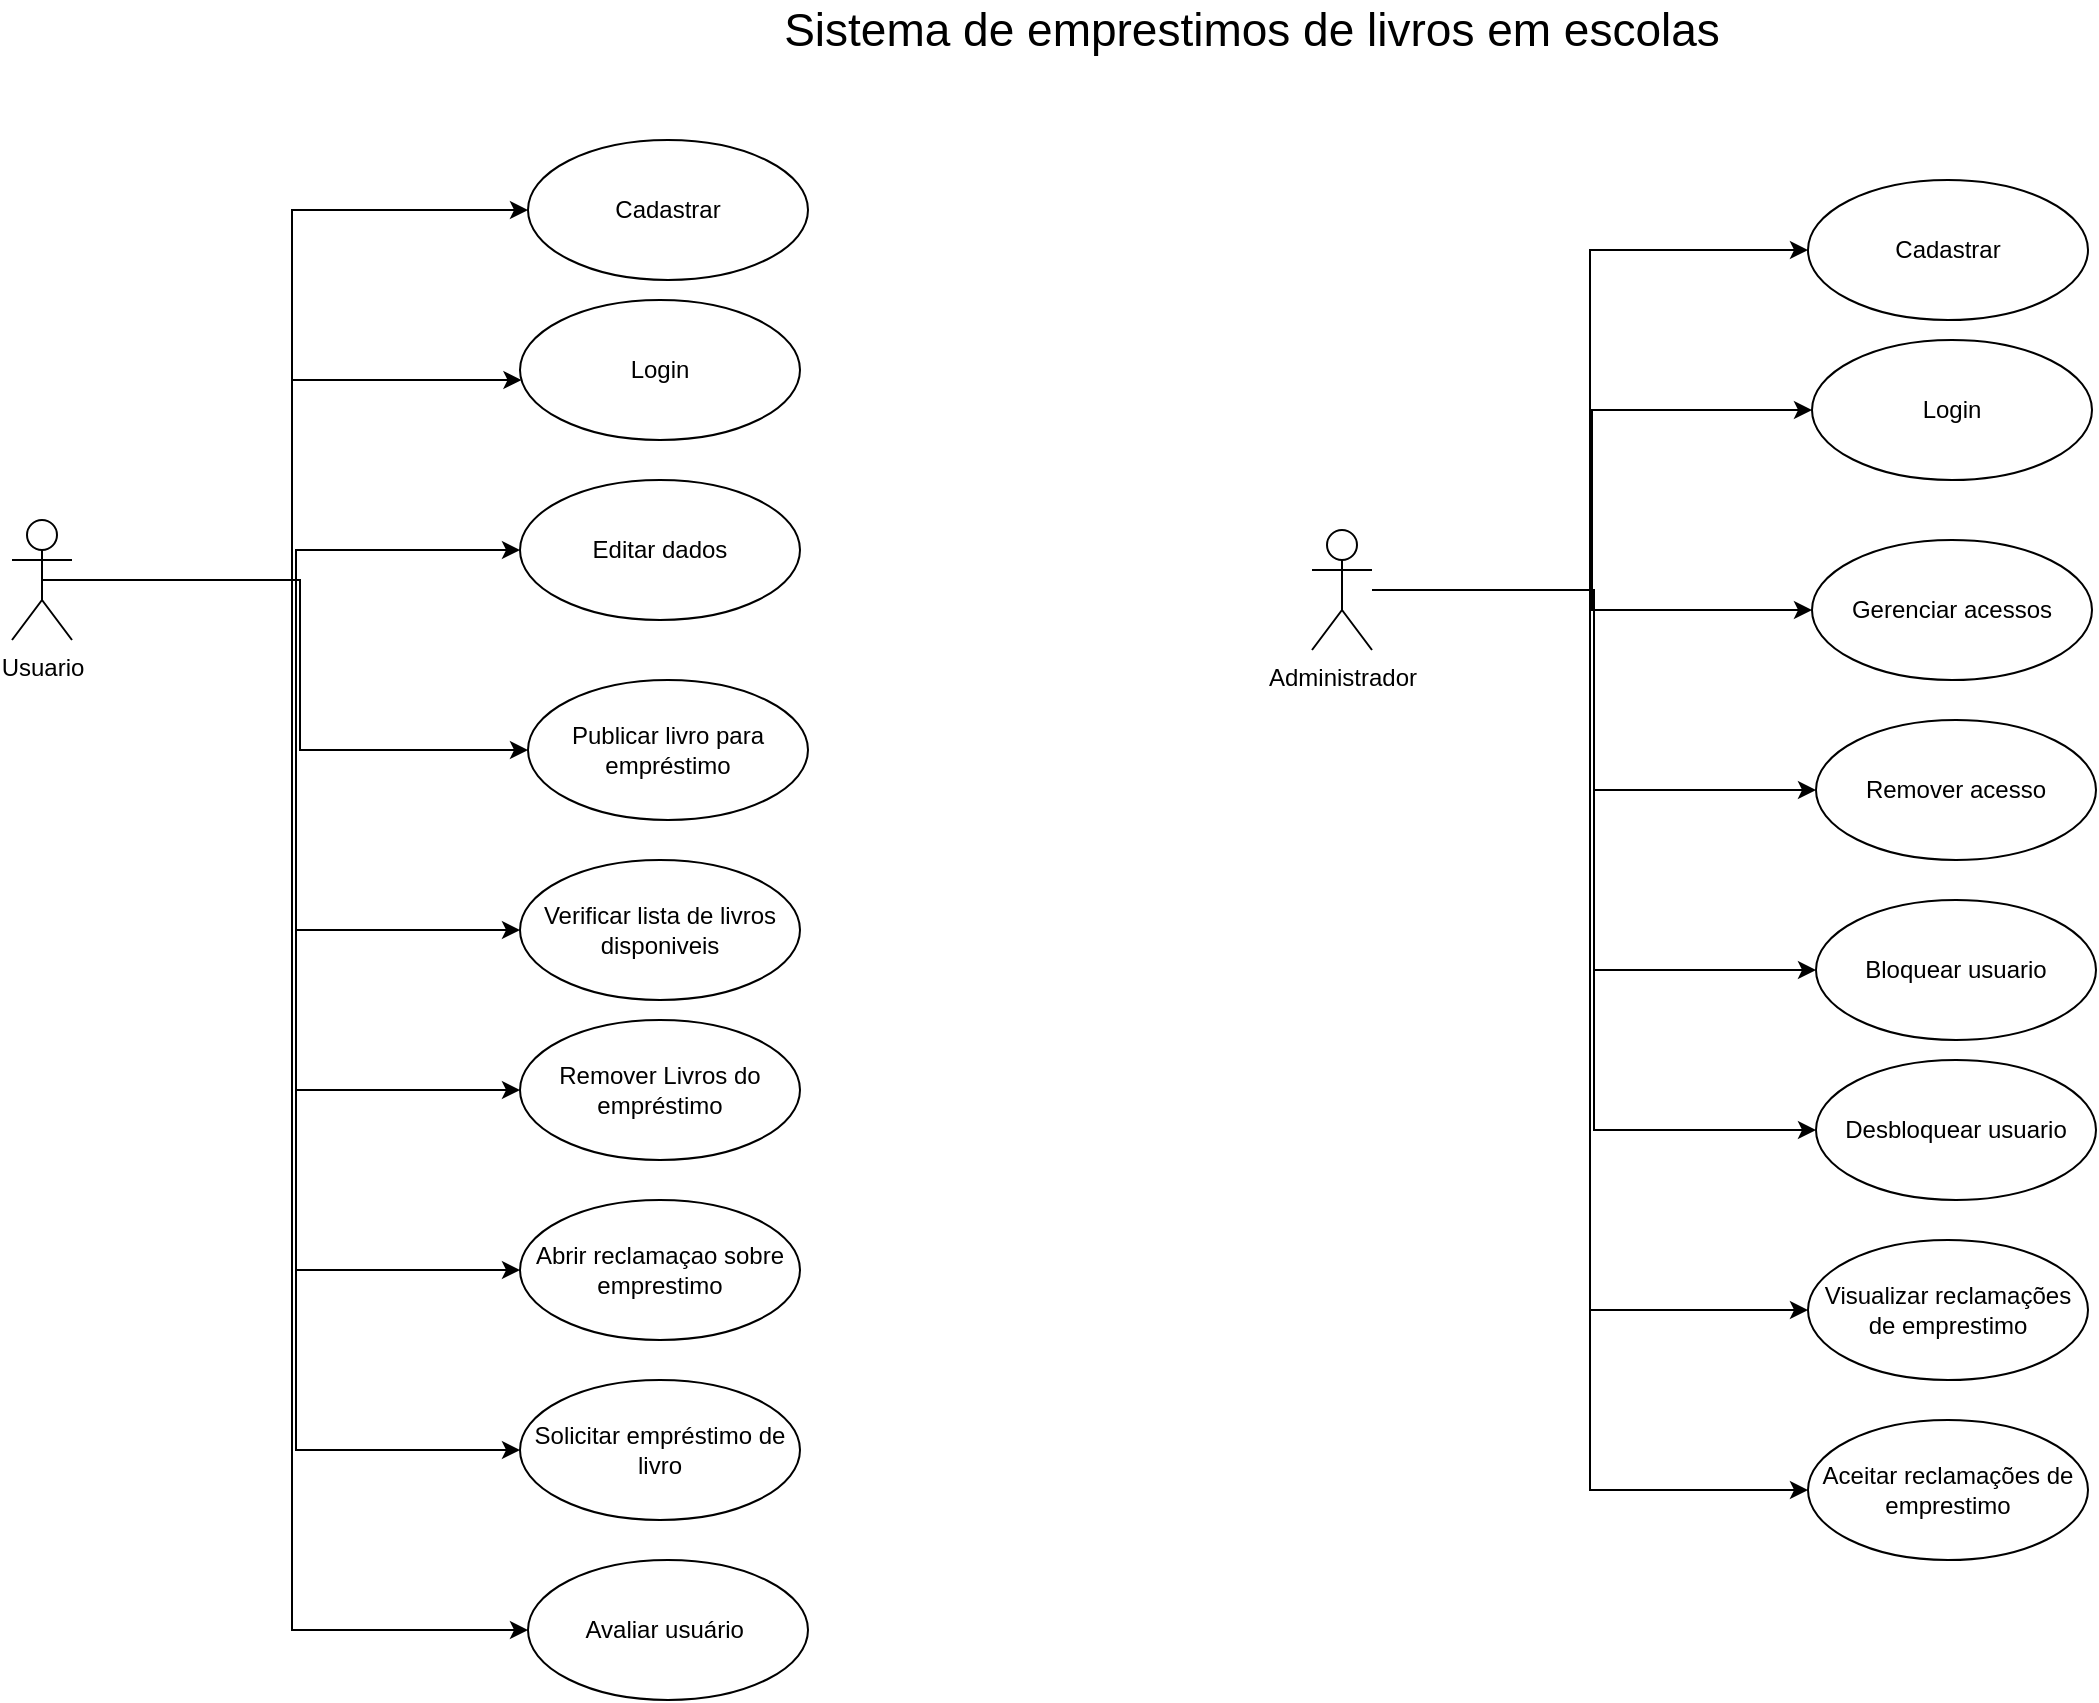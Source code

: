 <mxfile version="24.2.5" type="device" pages="2">
  <diagram id="8o7leehhzJAlqTiegunU" name="Caso de uso">
    <mxGraphModel dx="1857" dy="1107" grid="1" gridSize="10" guides="1" tooltips="1" connect="1" arrows="1" fold="1" page="1" pageScale="1" pageWidth="827" pageHeight="1169" math="0" shadow="0">
      <root>
        <mxCell id="0" />
        <mxCell id="1" parent="0" />
        <mxCell id="G9wo8DBGtmYAE2utD55X-15" style="edgeStyle=orthogonalEdgeStyle;rounded=0;orthogonalLoop=1;jettySize=auto;html=1;entryX=0;entryY=0.5;entryDx=0;entryDy=0;" edge="1" parent="1" source="G9wo8DBGtmYAE2utD55X-1" target="G9wo8DBGtmYAE2utD55X-7">
          <mxGeometry relative="1" as="geometry">
            <Array as="points">
              <mxPoint x="450" y="370" />
              <mxPoint x="450" y="185" />
            </Array>
          </mxGeometry>
        </mxCell>
        <mxCell id="G9wo8DBGtmYAE2utD55X-16" style="edgeStyle=orthogonalEdgeStyle;rounded=0;orthogonalLoop=1;jettySize=auto;html=1;" edge="1" parent="1" source="G9wo8DBGtmYAE2utD55X-1" target="G9wo8DBGtmYAE2utD55X-6">
          <mxGeometry relative="1" as="geometry">
            <Array as="points">
              <mxPoint x="450" y="370" />
              <mxPoint x="450" y="270" />
            </Array>
          </mxGeometry>
        </mxCell>
        <mxCell id="G9wo8DBGtmYAE2utD55X-17" style="edgeStyle=orthogonalEdgeStyle;rounded=0;orthogonalLoop=1;jettySize=auto;html=1;entryX=0;entryY=0.5;entryDx=0;entryDy=0;" edge="1" parent="1" source="G9wo8DBGtmYAE2utD55X-1" target="G9wo8DBGtmYAE2utD55X-8">
          <mxGeometry relative="1" as="geometry" />
        </mxCell>
        <mxCell id="G9wo8DBGtmYAE2utD55X-18" style="edgeStyle=orthogonalEdgeStyle;rounded=0;orthogonalLoop=1;jettySize=auto;html=1;entryX=0;entryY=0.5;entryDx=0;entryDy=0;" edge="1" parent="1" source="G9wo8DBGtmYAE2utD55X-1" target="G9wo8DBGtmYAE2utD55X-12">
          <mxGeometry relative="1" as="geometry" />
        </mxCell>
        <mxCell id="G9wo8DBGtmYAE2utD55X-19" style="edgeStyle=orthogonalEdgeStyle;rounded=0;orthogonalLoop=1;jettySize=auto;html=1;entryX=0;entryY=0.5;entryDx=0;entryDy=0;" edge="1" parent="1" source="G9wo8DBGtmYAE2utD55X-1" target="G9wo8DBGtmYAE2utD55X-9">
          <mxGeometry relative="1" as="geometry" />
        </mxCell>
        <mxCell id="G9wo8DBGtmYAE2utD55X-20" style="edgeStyle=orthogonalEdgeStyle;rounded=0;orthogonalLoop=1;jettySize=auto;html=1;exitX=0.5;exitY=0.5;exitDx=0;exitDy=0;exitPerimeter=0;entryX=0;entryY=0.5;entryDx=0;entryDy=0;" edge="1" parent="1" source="G9wo8DBGtmYAE2utD55X-1" target="G9wo8DBGtmYAE2utD55X-10">
          <mxGeometry relative="1" as="geometry" />
        </mxCell>
        <mxCell id="G9wo8DBGtmYAE2utD55X-25" style="edgeStyle=orthogonalEdgeStyle;rounded=0;orthogonalLoop=1;jettySize=auto;html=1;entryX=0;entryY=0.5;entryDx=0;entryDy=0;" edge="1" parent="1" source="G9wo8DBGtmYAE2utD55X-1" target="G9wo8DBGtmYAE2utD55X-24">
          <mxGeometry relative="1" as="geometry">
            <Array as="points">
              <mxPoint x="450" y="370" />
              <mxPoint x="450" y="895" />
            </Array>
          </mxGeometry>
        </mxCell>
        <mxCell id="G9wo8DBGtmYAE2utD55X-29" style="edgeStyle=orthogonalEdgeStyle;rounded=0;orthogonalLoop=1;jettySize=auto;html=1;" edge="1" parent="1" source="G9wo8DBGtmYAE2utD55X-1" target="G9wo8DBGtmYAE2utD55X-28">
          <mxGeometry relative="1" as="geometry" />
        </mxCell>
        <mxCell id="G9wo8DBGtmYAE2utD55X-31" style="edgeStyle=orthogonalEdgeStyle;rounded=0;orthogonalLoop=1;jettySize=auto;html=1;entryX=0;entryY=0.5;entryDx=0;entryDy=0;" edge="1" parent="1" source="G9wo8DBGtmYAE2utD55X-1" target="G9wo8DBGtmYAE2utD55X-30">
          <mxGeometry relative="1" as="geometry" />
        </mxCell>
        <mxCell id="G9wo8DBGtmYAE2utD55X-1" value="Usuario" style="shape=umlActor;verticalLabelPosition=bottom;verticalAlign=top;html=1;" vertex="1" parent="1">
          <mxGeometry x="310" y="340" width="30" height="60" as="geometry" />
        </mxCell>
        <mxCell id="G9wo8DBGtmYAE2utD55X-21" style="edgeStyle=orthogonalEdgeStyle;rounded=0;orthogonalLoop=1;jettySize=auto;html=1;entryX=0;entryY=0.5;entryDx=0;entryDy=0;" edge="1" parent="1" source="G9wo8DBGtmYAE2utD55X-2" target="G9wo8DBGtmYAE2utD55X-5">
          <mxGeometry relative="1" as="geometry" />
        </mxCell>
        <mxCell id="G9wo8DBGtmYAE2utD55X-35" style="edgeStyle=orthogonalEdgeStyle;rounded=0;orthogonalLoop=1;jettySize=auto;html=1;entryX=0;entryY=0.5;entryDx=0;entryDy=0;" edge="1" parent="1" source="G9wo8DBGtmYAE2utD55X-2" target="G9wo8DBGtmYAE2utD55X-26">
          <mxGeometry relative="1" as="geometry" />
        </mxCell>
        <mxCell id="G9wo8DBGtmYAE2utD55X-36" style="edgeStyle=orthogonalEdgeStyle;rounded=0;orthogonalLoop=1;jettySize=auto;html=1;entryX=0;entryY=0.5;entryDx=0;entryDy=0;" edge="1" parent="1" source="G9wo8DBGtmYAE2utD55X-2" target="G9wo8DBGtmYAE2utD55X-27">
          <mxGeometry relative="1" as="geometry" />
        </mxCell>
        <mxCell id="G9wo8DBGtmYAE2utD55X-37" style="edgeStyle=orthogonalEdgeStyle;rounded=0;orthogonalLoop=1;jettySize=auto;html=1;entryX=0;entryY=0.5;entryDx=0;entryDy=0;" edge="1" parent="1" source="G9wo8DBGtmYAE2utD55X-2" target="G9wo8DBGtmYAE2utD55X-32">
          <mxGeometry relative="1" as="geometry" />
        </mxCell>
        <mxCell id="G9wo8DBGtmYAE2utD55X-38" style="edgeStyle=orthogonalEdgeStyle;rounded=0;orthogonalLoop=1;jettySize=auto;html=1;entryX=0;entryY=0.5;entryDx=0;entryDy=0;" edge="1" parent="1" source="G9wo8DBGtmYAE2utD55X-2" target="G9wo8DBGtmYAE2utD55X-33">
          <mxGeometry relative="1" as="geometry" />
        </mxCell>
        <mxCell id="G9wo8DBGtmYAE2utD55X-44" style="edgeStyle=orthogonalEdgeStyle;rounded=0;orthogonalLoop=1;jettySize=auto;html=1;entryX=0;entryY=0.5;entryDx=0;entryDy=0;" edge="1" parent="1" source="G9wo8DBGtmYAE2utD55X-2" target="G9wo8DBGtmYAE2utD55X-42">
          <mxGeometry relative="1" as="geometry" />
        </mxCell>
        <mxCell id="G9wo8DBGtmYAE2utD55X-45" style="edgeStyle=orthogonalEdgeStyle;rounded=0;orthogonalLoop=1;jettySize=auto;html=1;entryX=0;entryY=0.5;entryDx=0;entryDy=0;" edge="1" parent="1" source="G9wo8DBGtmYAE2utD55X-2" target="G9wo8DBGtmYAE2utD55X-43">
          <mxGeometry relative="1" as="geometry">
            <Array as="points">
              <mxPoint x="1100" y="375" />
              <mxPoint x="1100" y="285" />
            </Array>
          </mxGeometry>
        </mxCell>
        <mxCell id="G9wo8DBGtmYAE2utD55X-47" style="edgeStyle=orthogonalEdgeStyle;rounded=0;orthogonalLoop=1;jettySize=auto;html=1;entryX=0;entryY=0.5;entryDx=0;entryDy=0;" edge="1" parent="1" source="G9wo8DBGtmYAE2utD55X-2" target="G9wo8DBGtmYAE2utD55X-46">
          <mxGeometry relative="1" as="geometry" />
        </mxCell>
        <mxCell id="G9wo8DBGtmYAE2utD55X-2" value="Administrador" style="shape=umlActor;verticalLabelPosition=bottom;verticalAlign=top;html=1;" vertex="1" parent="1">
          <mxGeometry x="960" y="345" width="30" height="60" as="geometry" />
        </mxCell>
        <mxCell id="G9wo8DBGtmYAE2utD55X-5" value="Remover acesso" style="ellipse;whiteSpace=wrap;html=1;" vertex="1" parent="1">
          <mxGeometry x="1212" y="440" width="140" height="70" as="geometry" />
        </mxCell>
        <mxCell id="G9wo8DBGtmYAE2utD55X-6" value="Login" style="ellipse;whiteSpace=wrap;html=1;" vertex="1" parent="1">
          <mxGeometry x="564" y="230" width="140" height="70" as="geometry" />
        </mxCell>
        <mxCell id="G9wo8DBGtmYAE2utD55X-7" value="Cadastrar" style="ellipse;whiteSpace=wrap;html=1;" vertex="1" parent="1">
          <mxGeometry x="568" y="150" width="140" height="70" as="geometry" />
        </mxCell>
        <mxCell id="G9wo8DBGtmYAE2utD55X-8" value="Publicar livro para empréstimo" style="ellipse;whiteSpace=wrap;html=1;" vertex="1" parent="1">
          <mxGeometry x="568" y="420" width="140" height="70" as="geometry" />
        </mxCell>
        <mxCell id="G9wo8DBGtmYAE2utD55X-9" value="Remover Livros do empréstimo" style="ellipse;whiteSpace=wrap;html=1;" vertex="1" parent="1">
          <mxGeometry x="564" y="590" width="140" height="70" as="geometry" />
        </mxCell>
        <mxCell id="G9wo8DBGtmYAE2utD55X-10" value="Solicitar empréstimo de livro" style="ellipse;whiteSpace=wrap;html=1;" vertex="1" parent="1">
          <mxGeometry x="564" y="770" width="140" height="70" as="geometry" />
        </mxCell>
        <mxCell id="G9wo8DBGtmYAE2utD55X-12" value="Verificar lista de livros disponiveis" style="ellipse;whiteSpace=wrap;html=1;" vertex="1" parent="1">
          <mxGeometry x="564" y="510" width="140" height="70" as="geometry" />
        </mxCell>
        <mxCell id="G9wo8DBGtmYAE2utD55X-24" value="Avaliar usuário&amp;nbsp;" style="ellipse;whiteSpace=wrap;html=1;" vertex="1" parent="1">
          <mxGeometry x="568" y="860" width="140" height="70" as="geometry" />
        </mxCell>
        <mxCell id="G9wo8DBGtmYAE2utD55X-26" value="Bloquear usuario" style="ellipse;whiteSpace=wrap;html=1;" vertex="1" parent="1">
          <mxGeometry x="1212" y="530" width="140" height="70" as="geometry" />
        </mxCell>
        <mxCell id="G9wo8DBGtmYAE2utD55X-27" value="Desbloquear usuario" style="ellipse;whiteSpace=wrap;html=1;" vertex="1" parent="1">
          <mxGeometry x="1212" y="610" width="140" height="70" as="geometry" />
        </mxCell>
        <mxCell id="G9wo8DBGtmYAE2utD55X-28" value="Editar dados" style="ellipse;whiteSpace=wrap;html=1;" vertex="1" parent="1">
          <mxGeometry x="564" y="320" width="140" height="70" as="geometry" />
        </mxCell>
        <mxCell id="G9wo8DBGtmYAE2utD55X-30" value="Abrir reclamaçao sobre emprestimo" style="ellipse;whiteSpace=wrap;html=1;" vertex="1" parent="1">
          <mxGeometry x="564" y="680" width="140" height="70" as="geometry" />
        </mxCell>
        <mxCell id="G9wo8DBGtmYAE2utD55X-32" value="Visualizar reclamações de emprestimo" style="ellipse;whiteSpace=wrap;html=1;" vertex="1" parent="1">
          <mxGeometry x="1208" y="700" width="140" height="70" as="geometry" />
        </mxCell>
        <mxCell id="G9wo8DBGtmYAE2utD55X-33" value="Aceitar reclamações de emprestimo" style="ellipse;whiteSpace=wrap;html=1;" vertex="1" parent="1">
          <mxGeometry x="1208" y="790" width="140" height="70" as="geometry" />
        </mxCell>
        <mxCell id="G9wo8DBGtmYAE2utD55X-39" value="&lt;font style=&quot;font-size: 23px;&quot;&gt;Sistema de emprestimos de livros em escolas&lt;/font&gt;" style="text;html=1;align=center;verticalAlign=middle;whiteSpace=wrap;rounded=0;" vertex="1" parent="1">
          <mxGeometry x="660" y="80" width="540" height="30" as="geometry" />
        </mxCell>
        <mxCell id="G9wo8DBGtmYAE2utD55X-42" value="Cadastrar" style="ellipse;whiteSpace=wrap;html=1;" vertex="1" parent="1">
          <mxGeometry x="1208" y="170" width="140" height="70" as="geometry" />
        </mxCell>
        <mxCell id="G9wo8DBGtmYAE2utD55X-43" value="Login" style="ellipse;whiteSpace=wrap;html=1;" vertex="1" parent="1">
          <mxGeometry x="1210" y="250" width="140" height="70" as="geometry" />
        </mxCell>
        <mxCell id="G9wo8DBGtmYAE2utD55X-46" value="Gerenciar acessos" style="ellipse;whiteSpace=wrap;html=1;" vertex="1" parent="1">
          <mxGeometry x="1210" y="350" width="140" height="70" as="geometry" />
        </mxCell>
      </root>
    </mxGraphModel>
  </diagram>
  <diagram id="Hob76yShjqfnAqez9uGe" name="Diagrama_atividade">
    <mxGraphModel dx="1857" dy="1107" grid="1" gridSize="10" guides="1" tooltips="1" connect="1" arrows="1" fold="1" page="1" pageScale="1" pageWidth="827" pageHeight="1169" math="0" shadow="0">
      <root>
        <mxCell id="0" />
        <mxCell id="1" parent="0" />
        <mxCell id="wGram5bhsqTnaHva7VRz-9" value="" style="rounded=1;whiteSpace=wrap;html=1;absoluteArcSize=1;arcSize=14;strokeWidth=2;" vertex="1" parent="1">
          <mxGeometry x="40" y="30" width="980" height="1450" as="geometry" />
        </mxCell>
        <mxCell id="wGram5bhsqTnaHva7VRz-10" value="" style="line;strokeWidth=1;fillColor=none;align=left;verticalAlign=middle;spacingTop=-1;spacingLeft=3;spacingRight=3;rotatable=0;labelPosition=right;points=[];portConstraint=eastwest;strokeColor=inherit;" vertex="1" parent="1">
          <mxGeometry x="40" y="70" width="980" height="8" as="geometry" />
        </mxCell>
        <mxCell id="wGram5bhsqTnaHva7VRz-11" value="Diagrama de atividade - Sistema de empréstimos de livros" style="text;html=1;align=center;verticalAlign=middle;whiteSpace=wrap;rounded=0;" vertex="1" parent="1">
          <mxGeometry x="360" y="40" width="370" height="30" as="geometry" />
        </mxCell>
        <mxCell id="wGram5bhsqTnaHva7VRz-14" value="" style="line;strokeWidth=1;fillColor=none;align=left;verticalAlign=middle;spacingTop=-1;spacingLeft=3;spacingRight=3;rotatable=0;labelPosition=right;points=[];portConstraint=eastwest;strokeColor=inherit;" vertex="1" parent="1">
          <mxGeometry x="40" y="110" width="980" height="8" as="geometry" />
        </mxCell>
        <UserObject label="" id="wGram5bhsqTnaHva7VRz-15">
          <mxCell style="line;strokeWidth=1;fillColor=none;align=left;verticalAlign=middle;spacingTop=-1;spacingLeft=3;spacingRight=3;rotatable=0;labelPosition=right;points=[];portConstraint=eastwest;strokeColor=inherit;direction=south;" vertex="1" parent="1">
            <mxGeometry x="497" y="78" width="8" height="1392" as="geometry" />
          </mxCell>
        </UserObject>
        <mxCell id="wGram5bhsqTnaHva7VRz-18" value="USUARIO" style="text;html=1;align=center;verticalAlign=middle;whiteSpace=wrap;rounded=0;" vertex="1" parent="1">
          <mxGeometry x="170" y="78" width="60" height="30" as="geometry" />
        </mxCell>
        <mxCell id="wGram5bhsqTnaHva7VRz-19" value="SISTEMA" style="text;html=1;align=center;verticalAlign=middle;whiteSpace=wrap;rounded=0;" vertex="1" parent="1">
          <mxGeometry x="620" y="80" width="60" height="30" as="geometry" />
        </mxCell>
        <mxCell id="wGram5bhsqTnaHva7VRz-24" style="edgeStyle=orthogonalEdgeStyle;rounded=0;orthogonalLoop=1;jettySize=auto;html=1;exitX=0.5;exitY=1;exitDx=0;exitDy=0;entryX=0.5;entryY=0;entryDx=0;entryDy=0;" edge="1" parent="1" source="wGram5bhsqTnaHva7VRz-21" target="wGram5bhsqTnaHva7VRz-23">
          <mxGeometry relative="1" as="geometry" />
        </mxCell>
        <mxCell id="wGram5bhsqTnaHva7VRz-21" value="entra no sistema" style="ellipse;whiteSpace=wrap;html=1;" vertex="1" parent="1">
          <mxGeometry x="170" y="130" width="60" height="50" as="geometry" />
        </mxCell>
        <mxCell id="wGram5bhsqTnaHva7VRz-26" style="edgeStyle=orthogonalEdgeStyle;rounded=0;orthogonalLoop=1;jettySize=auto;html=1;exitX=0.5;exitY=1;exitDx=0;exitDy=0;" edge="1" parent="1" source="wGram5bhsqTnaHva7VRz-23" target="wGram5bhsqTnaHva7VRz-25">
          <mxGeometry relative="1" as="geometry" />
        </mxCell>
        <mxCell id="wGram5bhsqTnaHva7VRz-23" value="VIsualiza tela inicial de escolha entre login/cadastro" style="rounded=0;whiteSpace=wrap;html=1;" vertex="1" parent="1">
          <mxGeometry x="140" y="240" width="120" height="60" as="geometry" />
        </mxCell>
        <mxCell id="wGram5bhsqTnaHva7VRz-29" style="edgeStyle=orthogonalEdgeStyle;rounded=0;orthogonalLoop=1;jettySize=auto;html=1;exitX=0.5;exitY=1;exitDx=0;exitDy=0;entryX=0.5;entryY=0;entryDx=0;entryDy=0;" edge="1" parent="1" source="wGram5bhsqTnaHva7VRz-25" target="wGram5bhsqTnaHva7VRz-28">
          <mxGeometry relative="1" as="geometry" />
        </mxCell>
        <mxCell id="wGram5bhsqTnaHva7VRz-45" style="edgeStyle=orthogonalEdgeStyle;rounded=0;orthogonalLoop=1;jettySize=auto;html=1;" edge="1" parent="1" source="wGram5bhsqTnaHva7VRz-25" target="wGram5bhsqTnaHva7VRz-41">
          <mxGeometry relative="1" as="geometry" />
        </mxCell>
        <mxCell id="wGram5bhsqTnaHva7VRz-25" value="Clica em cadastrar?" style="rhombus;whiteSpace=wrap;html=1;" vertex="1" parent="1">
          <mxGeometry x="160" y="340" width="80" height="80" as="geometry" />
        </mxCell>
        <mxCell id="wGram5bhsqTnaHva7VRz-32" style="edgeStyle=orthogonalEdgeStyle;rounded=0;orthogonalLoop=1;jettySize=auto;html=1;exitX=0.5;exitY=1;exitDx=0;exitDy=0;entryX=0.5;entryY=0;entryDx=0;entryDy=0;" edge="1" parent="1" source="wGram5bhsqTnaHva7VRz-28" target="wGram5bhsqTnaHva7VRz-31">
          <mxGeometry relative="1" as="geometry" />
        </mxCell>
        <mxCell id="wGram5bhsqTnaHva7VRz-28" value="Abre formulário de cadastro" style="rounded=0;whiteSpace=wrap;html=1;" vertex="1" parent="1">
          <mxGeometry x="140" y="490" width="120" height="60" as="geometry" />
        </mxCell>
        <mxCell id="wGram5bhsqTnaHva7VRz-30" value="Sim" style="text;html=1;align=center;verticalAlign=middle;whiteSpace=wrap;rounded=0;" vertex="1" parent="1">
          <mxGeometry x="150" y="420" width="60" height="30" as="geometry" />
        </mxCell>
        <mxCell id="wGram5bhsqTnaHva7VRz-35" style="edgeStyle=orthogonalEdgeStyle;rounded=0;orthogonalLoop=1;jettySize=auto;html=1;exitX=1;exitY=0.5;exitDx=0;exitDy=0;" edge="1" parent="1" source="wGram5bhsqTnaHva7VRz-31" target="wGram5bhsqTnaHva7VRz-34">
          <mxGeometry relative="1" as="geometry" />
        </mxCell>
        <mxCell id="wGram5bhsqTnaHva7VRz-31" value="Inseriu dados corretamente?" style="rhombus;whiteSpace=wrap;html=1;" vertex="1" parent="1">
          <mxGeometry x="150" y="900" width="100" height="105" as="geometry" />
        </mxCell>
        <mxCell id="wGram5bhsqTnaHva7VRz-33" value="Sim" style="text;html=1;align=center;verticalAlign=middle;whiteSpace=wrap;rounded=0;" vertex="1" parent="1">
          <mxGeometry x="220" y="915" width="60" height="30" as="geometry" />
        </mxCell>
        <mxCell id="wGram5bhsqTnaHva7VRz-37" style="edgeStyle=orthogonalEdgeStyle;rounded=0;orthogonalLoop=1;jettySize=auto;html=1;exitX=0.5;exitY=1;exitDx=0;exitDy=0;entryX=0.5;entryY=0;entryDx=0;entryDy=0;" edge="1" parent="1" source="wGram5bhsqTnaHva7VRz-34" target="wGram5bhsqTnaHva7VRz-36">
          <mxGeometry relative="1" as="geometry" />
        </mxCell>
        <mxCell id="wGram5bhsqTnaHva7VRz-34" value="Valida dados cadastrados" style="rounded=0;whiteSpace=wrap;html=1;" vertex="1" parent="1">
          <mxGeometry x="590" y="922.5" width="120" height="60" as="geometry" />
        </mxCell>
        <mxCell id="wGram5bhsqTnaHva7VRz-39" style="edgeStyle=orthogonalEdgeStyle;rounded=0;orthogonalLoop=1;jettySize=auto;html=1;exitX=0;exitY=0.5;exitDx=0;exitDy=0;entryX=1;entryY=0.5;entryDx=0;entryDy=0;" edge="1" parent="1" source="wGram5bhsqTnaHva7VRz-36" target="wGram5bhsqTnaHva7VRz-38">
          <mxGeometry relative="1" as="geometry" />
        </mxCell>
        <mxCell id="wGram5bhsqTnaHva7VRz-36" value="Dados OK?" style="rhombus;whiteSpace=wrap;html=1;" vertex="1" parent="1">
          <mxGeometry x="600" y="1055" width="100" height="105" as="geometry" />
        </mxCell>
        <mxCell id="wGram5bhsqTnaHva7VRz-38" value="Usuário cadastrado com sucesso" style="rounded=0;whiteSpace=wrap;html=1;" vertex="1" parent="1">
          <mxGeometry x="140" y="1077.5" width="120" height="60" as="geometry" />
        </mxCell>
        <mxCell id="wGram5bhsqTnaHva7VRz-40" value="Sim" style="text;html=1;align=center;verticalAlign=middle;whiteSpace=wrap;rounded=0;" vertex="1" parent="1">
          <mxGeometry x="560" y="1074" width="60" height="30" as="geometry" />
        </mxCell>
        <mxCell id="wGram5bhsqTnaHva7VRz-47" style="edgeStyle=orthogonalEdgeStyle;rounded=0;orthogonalLoop=1;jettySize=auto;html=1;exitX=0.5;exitY=1;exitDx=0;exitDy=0;entryX=0.5;entryY=0;entryDx=0;entryDy=0;" edge="1" parent="1" source="wGram5bhsqTnaHva7VRz-41" target="wGram5bhsqTnaHva7VRz-46">
          <mxGeometry relative="1" as="geometry" />
        </mxCell>
        <mxCell id="wGram5bhsqTnaHva7VRz-41" value="Abre tela de login" style="rounded=0;whiteSpace=wrap;html=1;" vertex="1" parent="1">
          <mxGeometry x="330" y="350" width="120" height="60" as="geometry" />
        </mxCell>
        <mxCell id="wGram5bhsqTnaHva7VRz-42" value="Não" style="text;html=1;align=center;verticalAlign=middle;whiteSpace=wrap;rounded=0;" vertex="1" parent="1">
          <mxGeometry x="210" y="340" width="60" height="30" as="geometry" />
        </mxCell>
        <mxCell id="wGram5bhsqTnaHva7VRz-50" style="edgeStyle=orthogonalEdgeStyle;rounded=0;orthogonalLoop=1;jettySize=auto;html=1;exitX=1;exitY=0.5;exitDx=0;exitDy=0;entryX=0;entryY=0.5;entryDx=0;entryDy=0;" edge="1" parent="1" source="wGram5bhsqTnaHva7VRz-46" target="wGram5bhsqTnaHva7VRz-48">
          <mxGeometry relative="1" as="geometry" />
        </mxCell>
        <mxCell id="wGram5bhsqTnaHva7VRz-46" value="Insere credenciais" style="rounded=0;whiteSpace=wrap;html=1;" vertex="1" parent="1">
          <mxGeometry x="330" y="480" width="120" height="60" as="geometry" />
        </mxCell>
        <mxCell id="wGram5bhsqTnaHva7VRz-54" style="edgeStyle=orthogonalEdgeStyle;rounded=0;orthogonalLoop=1;jettySize=auto;html=1;exitX=0.5;exitY=1;exitDx=0;exitDy=0;entryX=0.5;entryY=0;entryDx=0;entryDy=0;" edge="1" parent="1" source="wGram5bhsqTnaHva7VRz-48" target="wGram5bhsqTnaHva7VRz-53">
          <mxGeometry relative="1" as="geometry" />
        </mxCell>
        <mxCell id="wGram5bhsqTnaHva7VRz-48" value="Credenciais OK?" style="rhombus;whiteSpace=wrap;html=1;" vertex="1" parent="1">
          <mxGeometry x="590" y="453.75" width="110" height="112.5" as="geometry" />
        </mxCell>
        <mxCell id="wGram5bhsqTnaHva7VRz-51" value="Usuário entra no sistema" style="rounded=0;whiteSpace=wrap;html=1;" vertex="1" parent="1">
          <mxGeometry x="330" y="620" width="120" height="60" as="geometry" />
        </mxCell>
        <mxCell id="wGram5bhsqTnaHva7VRz-55" style="edgeStyle=orthogonalEdgeStyle;rounded=0;orthogonalLoop=1;jettySize=auto;html=1;exitX=0;exitY=0.5;exitDx=0;exitDy=0;entryX=1;entryY=0.5;entryDx=0;entryDy=0;" edge="1" parent="1" source="wGram5bhsqTnaHva7VRz-53" target="wGram5bhsqTnaHva7VRz-51">
          <mxGeometry relative="1" as="geometry" />
        </mxCell>
        <mxCell id="wGram5bhsqTnaHva7VRz-53" value="Verifica perfil do usuário" style="rounded=0;whiteSpace=wrap;html=1;" vertex="1" parent="1">
          <mxGeometry x="585" y="620" width="120" height="60" as="geometry" />
        </mxCell>
        <mxCell id="wGram5bhsqTnaHva7VRz-56" value="Sim" style="text;html=1;align=center;verticalAlign=middle;whiteSpace=wrap;rounded=0;" vertex="1" parent="1">
          <mxGeometry x="640" y="566.25" width="60" height="30" as="geometry" />
        </mxCell>
      </root>
    </mxGraphModel>
  </diagram>
</mxfile>

